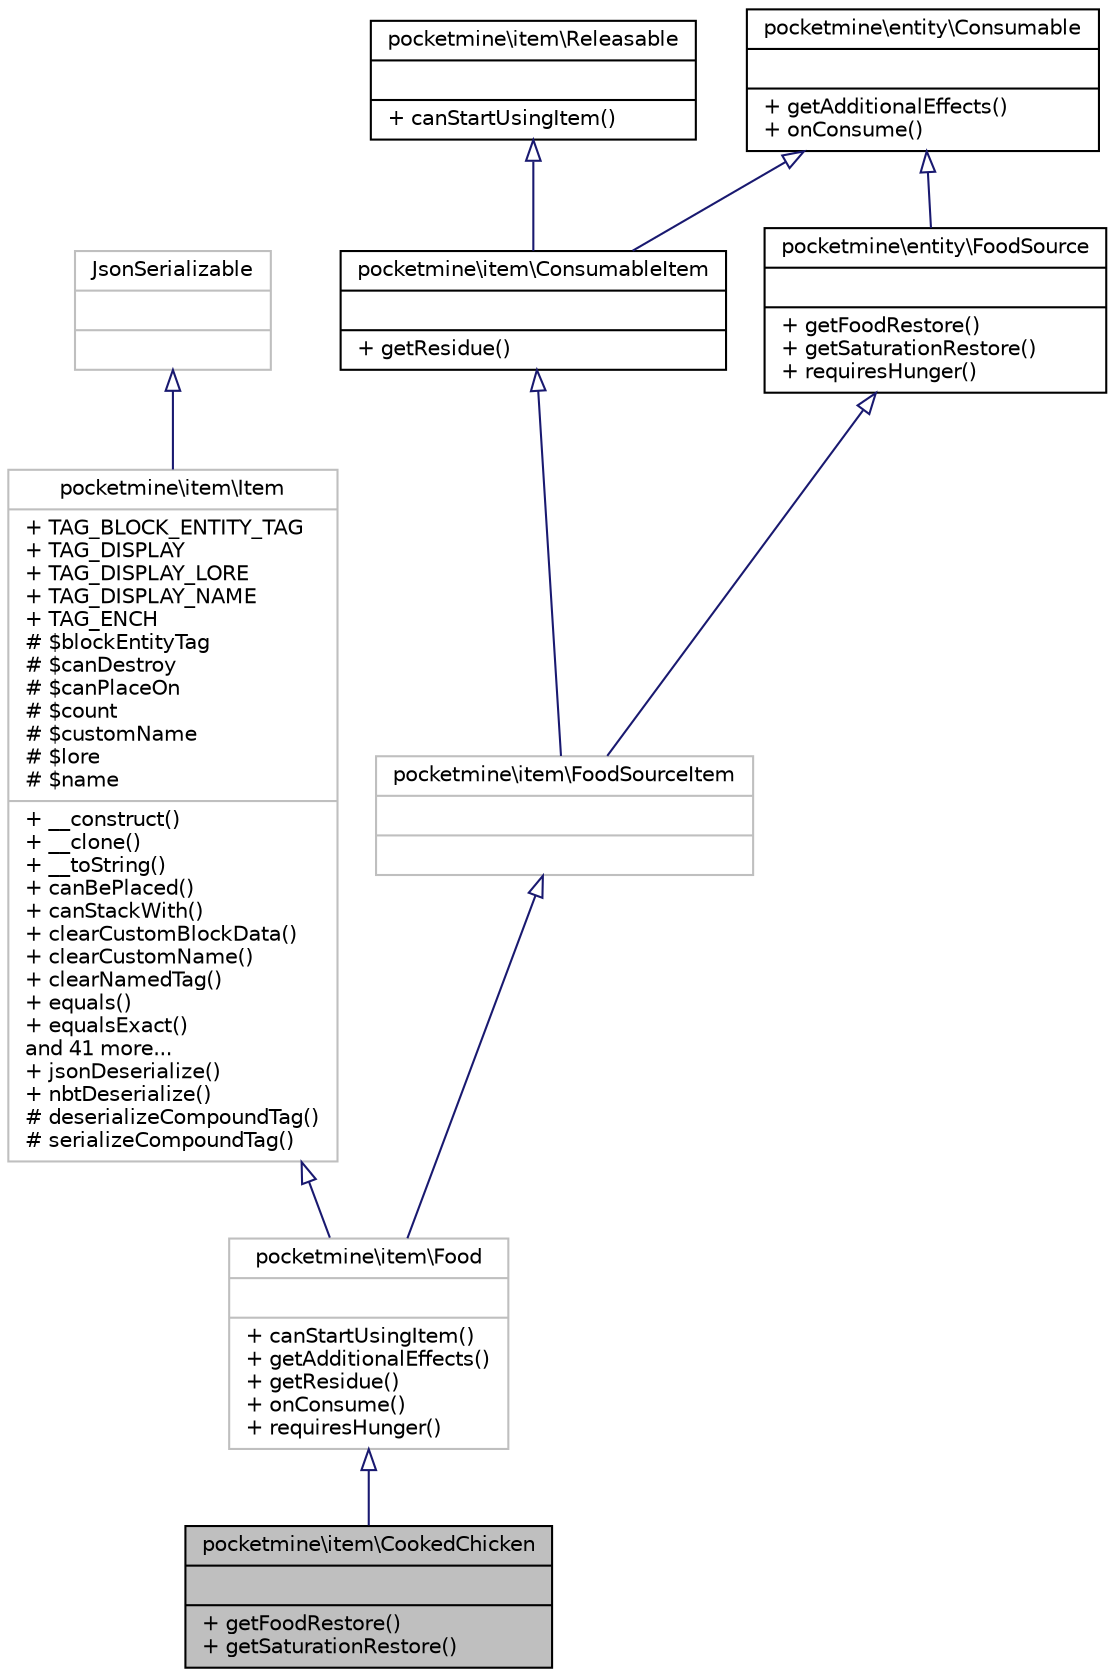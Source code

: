 digraph "pocketmine\item\CookedChicken"
{
 // INTERACTIVE_SVG=YES
 // LATEX_PDF_SIZE
  edge [fontname="Helvetica",fontsize="10",labelfontname="Helvetica",labelfontsize="10"];
  node [fontname="Helvetica",fontsize="10",shape=record];
  Node1 [label="{pocketmine\\item\\CookedChicken\n||+ getFoodRestore()\l+ getSaturationRestore()\l}",height=0.2,width=0.4,color="black", fillcolor="grey75", style="filled", fontcolor="black",tooltip=" "];
  Node2 -> Node1 [dir="back",color="midnightblue",fontsize="10",style="solid",arrowtail="onormal",fontname="Helvetica"];
  Node2 [label="{pocketmine\\item\\Food\n||+ canStartUsingItem()\l+ getAdditionalEffects()\l+ getResidue()\l+ onConsume()\l+ requiresHunger()\l}",height=0.2,width=0.4,color="grey75", fillcolor="white", style="filled",URL="$dc/de1/classpocketmine_1_1item_1_1_food.html",tooltip=" "];
  Node3 -> Node2 [dir="back",color="midnightblue",fontsize="10",style="solid",arrowtail="onormal",fontname="Helvetica"];
  Node3 [label="{pocketmine\\item\\Item\n|+ TAG_BLOCK_ENTITY_TAG\l+ TAG_DISPLAY\l+ TAG_DISPLAY_LORE\l+ TAG_DISPLAY_NAME\l+ TAG_ENCH\l# $blockEntityTag\l# $canDestroy\l# $canPlaceOn\l# $count\l# $customName\l# $lore\l# $name\l|+ __construct()\l+ __clone()\l+ __toString()\l+ canBePlaced()\l+ canStackWith()\l+ clearCustomBlockData()\l+ clearCustomName()\l+ clearNamedTag()\l+ equals()\l+ equalsExact()\land 41 more...\l+ jsonDeserialize()\l+ nbtDeserialize()\l# deserializeCompoundTag()\l# serializeCompoundTag()\l}",height=0.2,width=0.4,color="grey75", fillcolor="white", style="filled",URL="$d5/d8a/classpocketmine_1_1item_1_1_item.html",tooltip=" "];
  Node4 -> Node3 [dir="back",color="midnightblue",fontsize="10",style="solid",arrowtail="onormal",fontname="Helvetica"];
  Node4 [label="{JsonSerializable\n||}",height=0.2,width=0.4,color="grey75", fillcolor="white", style="filled",tooltip=" "];
  Node5 -> Node2 [dir="back",color="midnightblue",fontsize="10",style="solid",arrowtail="onormal",fontname="Helvetica"];
  Node5 [label="{pocketmine\\item\\FoodSourceItem\n||}",height=0.2,width=0.4,color="grey75", fillcolor="white", style="filled",URL="$de/d44/interfacepocketmine_1_1item_1_1_food_source_item.html",tooltip=" "];
  Node6 -> Node5 [dir="back",color="midnightblue",fontsize="10",style="solid",arrowtail="onormal",fontname="Helvetica"];
  Node6 [label="{pocketmine\\item\\ConsumableItem\n||+ getResidue()\l}",height=0.2,width=0.4,color="black", fillcolor="white", style="filled",URL="$d2/de2/interfacepocketmine_1_1item_1_1_consumable_item.html",tooltip=" "];
  Node7 -> Node6 [dir="back",color="midnightblue",fontsize="10",style="solid",arrowtail="onormal",fontname="Helvetica"];
  Node7 [label="{pocketmine\\entity\\Consumable\n||+ getAdditionalEffects()\l+ onConsume()\l}",height=0.2,width=0.4,color="black", fillcolor="white", style="filled",URL="$db/d3f/interfacepocketmine_1_1entity_1_1_consumable.html",tooltip=" "];
  Node8 -> Node6 [dir="back",color="midnightblue",fontsize="10",style="solid",arrowtail="onormal",fontname="Helvetica"];
  Node8 [label="{pocketmine\\item\\Releasable\n||+ canStartUsingItem()\l}",height=0.2,width=0.4,color="black", fillcolor="white", style="filled",URL="$d4/d35/interfacepocketmine_1_1item_1_1_releasable.html",tooltip=" "];
  Node9 -> Node5 [dir="back",color="midnightblue",fontsize="10",style="solid",arrowtail="onormal",fontname="Helvetica"];
  Node9 [label="{pocketmine\\entity\\FoodSource\n||+ getFoodRestore()\l+ getSaturationRestore()\l+ requiresHunger()\l}",height=0.2,width=0.4,color="black", fillcolor="white", style="filled",URL="$df/dfd/interfacepocketmine_1_1entity_1_1_food_source.html",tooltip=" "];
  Node7 -> Node9 [dir="back",color="midnightblue",fontsize="10",style="solid",arrowtail="onormal",fontname="Helvetica"];
}
